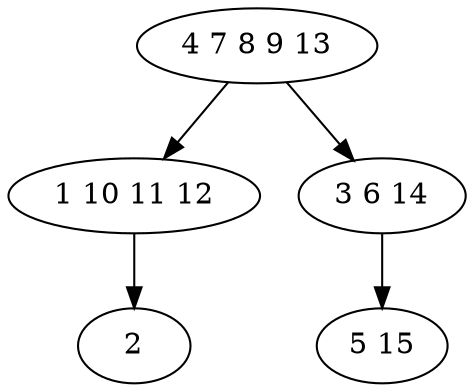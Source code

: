 digraph true_tree {
	"0" -> "1"
	"0" -> "2"
	"1" -> "3"
	"2" -> "4"
	"0" [label="4 7 8 9 13"];
	"1" [label="1 10 11 12"];
	"2" [label="3 6 14"];
	"3" [label="2"];
	"4" [label="5 15"];
}
